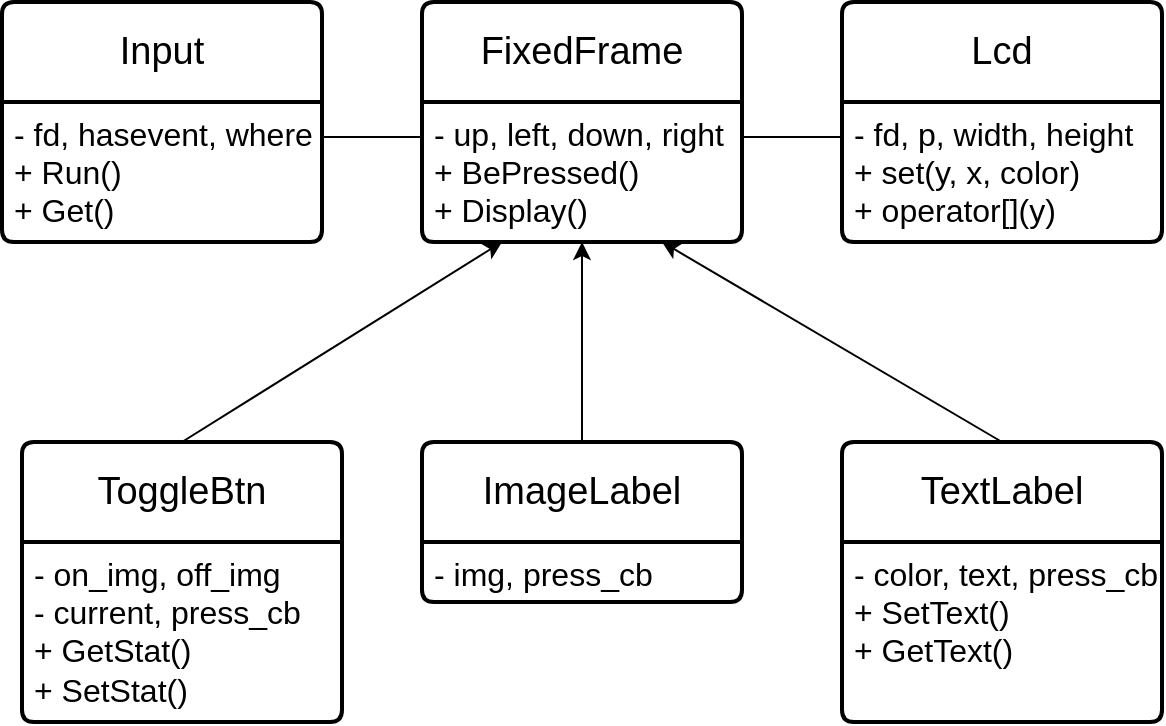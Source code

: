 <mxfile version="24.3.1" type="github">
  <diagram name="第 1 页" id="n6qldK6CsxPLJ3PaVGNs">
    <mxGraphModel dx="1207" dy="691" grid="1" gridSize="10" guides="1" tooltips="1" connect="1" arrows="1" fold="1" page="1" pageScale="1" pageWidth="827" pageHeight="1169" math="0" shadow="0">
      <root>
        <mxCell id="0" />
        <mxCell id="1" parent="0" />
        <mxCell id="MgGORTpWwi8_ZkV-cECp-1" value="&lt;font style=&quot;font-size: 19px;&quot;&gt;FixedFrame&lt;/font&gt;" style="swimlane;childLayout=stackLayout;horizontal=1;startSize=50;horizontalStack=0;rounded=1;fontSize=14;fontStyle=0;strokeWidth=2;resizeParent=0;resizeLast=1;shadow=0;dashed=0;align=center;arcSize=4;whiteSpace=wrap;html=1;" vertex="1" parent="1">
          <mxGeometry x="290" y="70" width="160" height="120" as="geometry" />
        </mxCell>
        <mxCell id="MgGORTpWwi8_ZkV-cECp-2" value="&lt;font style=&quot;font-size: 16px;&quot;&gt;- up, left, down, right&lt;/font&gt;&lt;div style=&quot;font-size: 16px;&quot;&gt;&lt;font style=&quot;font-size: 16px;&quot;&gt;+ BePressed()&lt;/font&gt;&lt;/div&gt;&lt;div style=&quot;font-size: 16px;&quot;&gt;&lt;font style=&quot;font-size: 16px;&quot;&gt;+ Display()&lt;/font&gt;&lt;/div&gt;&lt;div style=&quot;font-size: 16px;&quot;&gt;&lt;br&gt;&lt;/div&gt;" style="align=left;strokeColor=none;fillColor=none;spacingLeft=4;fontSize=12;verticalAlign=top;resizable=0;rotatable=0;part=1;html=1;" vertex="1" parent="MgGORTpWwi8_ZkV-cECp-1">
          <mxGeometry y="50" width="160" height="70" as="geometry" />
        </mxCell>
        <mxCell id="MgGORTpWwi8_ZkV-cECp-3" value="&lt;span style=&quot;font-size: 19px;&quot;&gt;ToggleBtn&lt;/span&gt;" style="swimlane;childLayout=stackLayout;horizontal=1;startSize=50;horizontalStack=0;rounded=1;fontSize=14;fontStyle=0;strokeWidth=2;resizeParent=0;resizeLast=1;shadow=0;dashed=0;align=center;arcSize=4;whiteSpace=wrap;html=1;" vertex="1" parent="1">
          <mxGeometry x="90" y="290" width="160" height="140" as="geometry" />
        </mxCell>
        <mxCell id="MgGORTpWwi8_ZkV-cECp-4" value="&lt;div style=&quot;font-size: 16px;&quot;&gt;- on_img, off_img&lt;/div&gt;&lt;div style=&quot;font-size: 16px;&quot;&gt;- current, press_cb&lt;/div&gt;&lt;div style=&quot;font-size: 16px;&quot;&gt;+ GetStat()&lt;/div&gt;&lt;div style=&quot;font-size: 16px;&quot;&gt;+ SetStat()&lt;/div&gt;" style="align=left;strokeColor=none;fillColor=none;spacingLeft=4;fontSize=12;verticalAlign=top;resizable=0;rotatable=0;part=1;html=1;" vertex="1" parent="MgGORTpWwi8_ZkV-cECp-3">
          <mxGeometry y="50" width="160" height="90" as="geometry" />
        </mxCell>
        <mxCell id="MgGORTpWwi8_ZkV-cECp-5" value="&lt;span style=&quot;font-size: 19px;&quot;&gt;ImageLabel&lt;/span&gt;" style="swimlane;childLayout=stackLayout;horizontal=1;startSize=50;horizontalStack=0;rounded=1;fontSize=14;fontStyle=0;strokeWidth=2;resizeParent=0;resizeLast=1;shadow=0;dashed=0;align=center;arcSize=4;whiteSpace=wrap;html=1;" vertex="1" parent="1">
          <mxGeometry x="290" y="290" width="160" height="80" as="geometry" />
        </mxCell>
        <mxCell id="MgGORTpWwi8_ZkV-cECp-6" value="&lt;div style=&quot;font-size: 16px;&quot;&gt;- img, press_cb&lt;/div&gt;&lt;div style=&quot;font-size: 16px;&quot;&gt;&lt;br&gt;&lt;/div&gt;" style="align=left;strokeColor=none;fillColor=none;spacingLeft=4;fontSize=12;verticalAlign=top;resizable=0;rotatable=0;part=1;html=1;" vertex="1" parent="MgGORTpWwi8_ZkV-cECp-5">
          <mxGeometry y="50" width="160" height="30" as="geometry" />
        </mxCell>
        <mxCell id="MgGORTpWwi8_ZkV-cECp-7" value="&lt;span style=&quot;font-size: 19px;&quot;&gt;TextLabel&lt;/span&gt;" style="swimlane;childLayout=stackLayout;horizontal=1;startSize=50;horizontalStack=0;rounded=1;fontSize=14;fontStyle=0;strokeWidth=2;resizeParent=0;resizeLast=1;shadow=0;dashed=0;align=center;arcSize=4;whiteSpace=wrap;html=1;" vertex="1" parent="1">
          <mxGeometry x="500" y="290" width="160" height="140" as="geometry" />
        </mxCell>
        <mxCell id="MgGORTpWwi8_ZkV-cECp-8" value="&lt;div style=&quot;font-size: 16px;&quot;&gt;- color,&amp;nbsp;&lt;span style=&quot;background-color: initial;&quot;&gt;text, press_cb&lt;/span&gt;&lt;/div&gt;&lt;div style=&quot;font-size: 16px;&quot;&gt;+ SetText()&lt;/div&gt;&lt;div style=&quot;font-size: 16px;&quot;&gt;+ GetText()&lt;/div&gt;" style="align=left;strokeColor=none;fillColor=none;spacingLeft=4;fontSize=12;verticalAlign=top;resizable=0;rotatable=0;part=1;html=1;" vertex="1" parent="MgGORTpWwi8_ZkV-cECp-7">
          <mxGeometry y="50" width="160" height="90" as="geometry" />
        </mxCell>
        <mxCell id="MgGORTpWwi8_ZkV-cECp-11" value="" style="endArrow=classic;html=1;rounded=0;exitX=0.5;exitY=0;exitDx=0;exitDy=0;entryX=0.25;entryY=1;entryDx=0;entryDy=0;" edge="1" parent="1" source="MgGORTpWwi8_ZkV-cECp-3" target="MgGORTpWwi8_ZkV-cECp-2">
          <mxGeometry width="50" height="50" relative="1" as="geometry">
            <mxPoint x="390" y="380" as="sourcePoint" />
            <mxPoint x="440" y="330" as="targetPoint" />
          </mxGeometry>
        </mxCell>
        <mxCell id="MgGORTpWwi8_ZkV-cECp-12" value="" style="endArrow=classic;html=1;rounded=0;exitX=0.5;exitY=0;exitDx=0;exitDy=0;entryX=0.5;entryY=1;entryDx=0;entryDy=0;" edge="1" parent="1" source="MgGORTpWwi8_ZkV-cECp-5" target="MgGORTpWwi8_ZkV-cECp-2">
          <mxGeometry width="50" height="50" relative="1" as="geometry">
            <mxPoint x="180" y="300" as="sourcePoint" />
            <mxPoint x="250" y="200" as="targetPoint" />
          </mxGeometry>
        </mxCell>
        <mxCell id="MgGORTpWwi8_ZkV-cECp-13" value="" style="endArrow=classic;html=1;rounded=0;exitX=0.5;exitY=0;exitDx=0;exitDy=0;entryX=0.75;entryY=1;entryDx=0;entryDy=0;" edge="1" parent="1" source="MgGORTpWwi8_ZkV-cECp-7" target="MgGORTpWwi8_ZkV-cECp-2">
          <mxGeometry width="50" height="50" relative="1" as="geometry">
            <mxPoint x="360" y="300" as="sourcePoint" />
            <mxPoint x="290" y="200" as="targetPoint" />
          </mxGeometry>
        </mxCell>
        <mxCell id="MgGORTpWwi8_ZkV-cECp-14" value="&lt;font style=&quot;font-size: 19px;&quot;&gt;Lcd&lt;/font&gt;" style="swimlane;childLayout=stackLayout;horizontal=1;startSize=50;horizontalStack=0;rounded=1;fontSize=14;fontStyle=0;strokeWidth=2;resizeParent=0;resizeLast=1;shadow=0;dashed=0;align=center;arcSize=4;whiteSpace=wrap;html=1;" vertex="1" parent="1">
          <mxGeometry x="500" y="70" width="160" height="120" as="geometry" />
        </mxCell>
        <mxCell id="MgGORTpWwi8_ZkV-cECp-15" value="&lt;div style=&quot;font-size: 16px;&quot;&gt;- fd, p, width, height&lt;/div&gt;&lt;div style=&quot;font-size: 16px;&quot;&gt;+ set(y, x, color)&lt;/div&gt;&lt;div style=&quot;font-size: 16px;&quot;&gt;+ operator[](y)&lt;/div&gt;" style="align=left;strokeColor=none;fillColor=none;spacingLeft=4;fontSize=12;verticalAlign=top;resizable=0;rotatable=0;part=1;html=1;" vertex="1" parent="MgGORTpWwi8_ZkV-cECp-14">
          <mxGeometry y="50" width="160" height="70" as="geometry" />
        </mxCell>
        <mxCell id="MgGORTpWwi8_ZkV-cECp-16" value="" style="endArrow=none;html=1;rounded=0;exitX=1;exitY=0.25;exitDx=0;exitDy=0;entryX=0;entryY=0.25;entryDx=0;entryDy=0;" edge="1" parent="1" source="MgGORTpWwi8_ZkV-cECp-2" target="MgGORTpWwi8_ZkV-cECp-15">
          <mxGeometry width="50" height="50" relative="1" as="geometry">
            <mxPoint x="390" y="380" as="sourcePoint" />
            <mxPoint x="440" y="330" as="targetPoint" />
          </mxGeometry>
        </mxCell>
        <mxCell id="MgGORTpWwi8_ZkV-cECp-19" value="&lt;font style=&quot;font-size: 19px;&quot;&gt;Input&lt;/font&gt;" style="swimlane;childLayout=stackLayout;horizontal=1;startSize=50;horizontalStack=0;rounded=1;fontSize=14;fontStyle=0;strokeWidth=2;resizeParent=0;resizeLast=1;shadow=0;dashed=0;align=center;arcSize=4;whiteSpace=wrap;html=1;" vertex="1" parent="1">
          <mxGeometry x="80" y="70" width="160" height="120" as="geometry" />
        </mxCell>
        <mxCell id="MgGORTpWwi8_ZkV-cECp-20" value="&lt;div style=&quot;font-size: 16px;&quot;&gt;- fd, hasevent, where&lt;/div&gt;&lt;div style=&quot;font-size: 16px;&quot;&gt;+ Run()&lt;/div&gt;&lt;div style=&quot;font-size: 16px;&quot;&gt;+ Get()&lt;/div&gt;" style="align=left;strokeColor=none;fillColor=none;spacingLeft=4;fontSize=12;verticalAlign=top;resizable=0;rotatable=0;part=1;html=1;" vertex="1" parent="MgGORTpWwi8_ZkV-cECp-19">
          <mxGeometry y="50" width="160" height="70" as="geometry" />
        </mxCell>
        <mxCell id="MgGORTpWwi8_ZkV-cECp-21" value="" style="endArrow=none;html=1;rounded=0;exitX=1;exitY=0.25;exitDx=0;exitDy=0;entryX=0;entryY=0.25;entryDx=0;entryDy=0;" edge="1" parent="1" source="MgGORTpWwi8_ZkV-cECp-20" target="MgGORTpWwi8_ZkV-cECp-2">
          <mxGeometry width="50" height="50" relative="1" as="geometry">
            <mxPoint x="440" y="148" as="sourcePoint" />
            <mxPoint x="260" y="155" as="targetPoint" />
          </mxGeometry>
        </mxCell>
      </root>
    </mxGraphModel>
  </diagram>
</mxfile>
